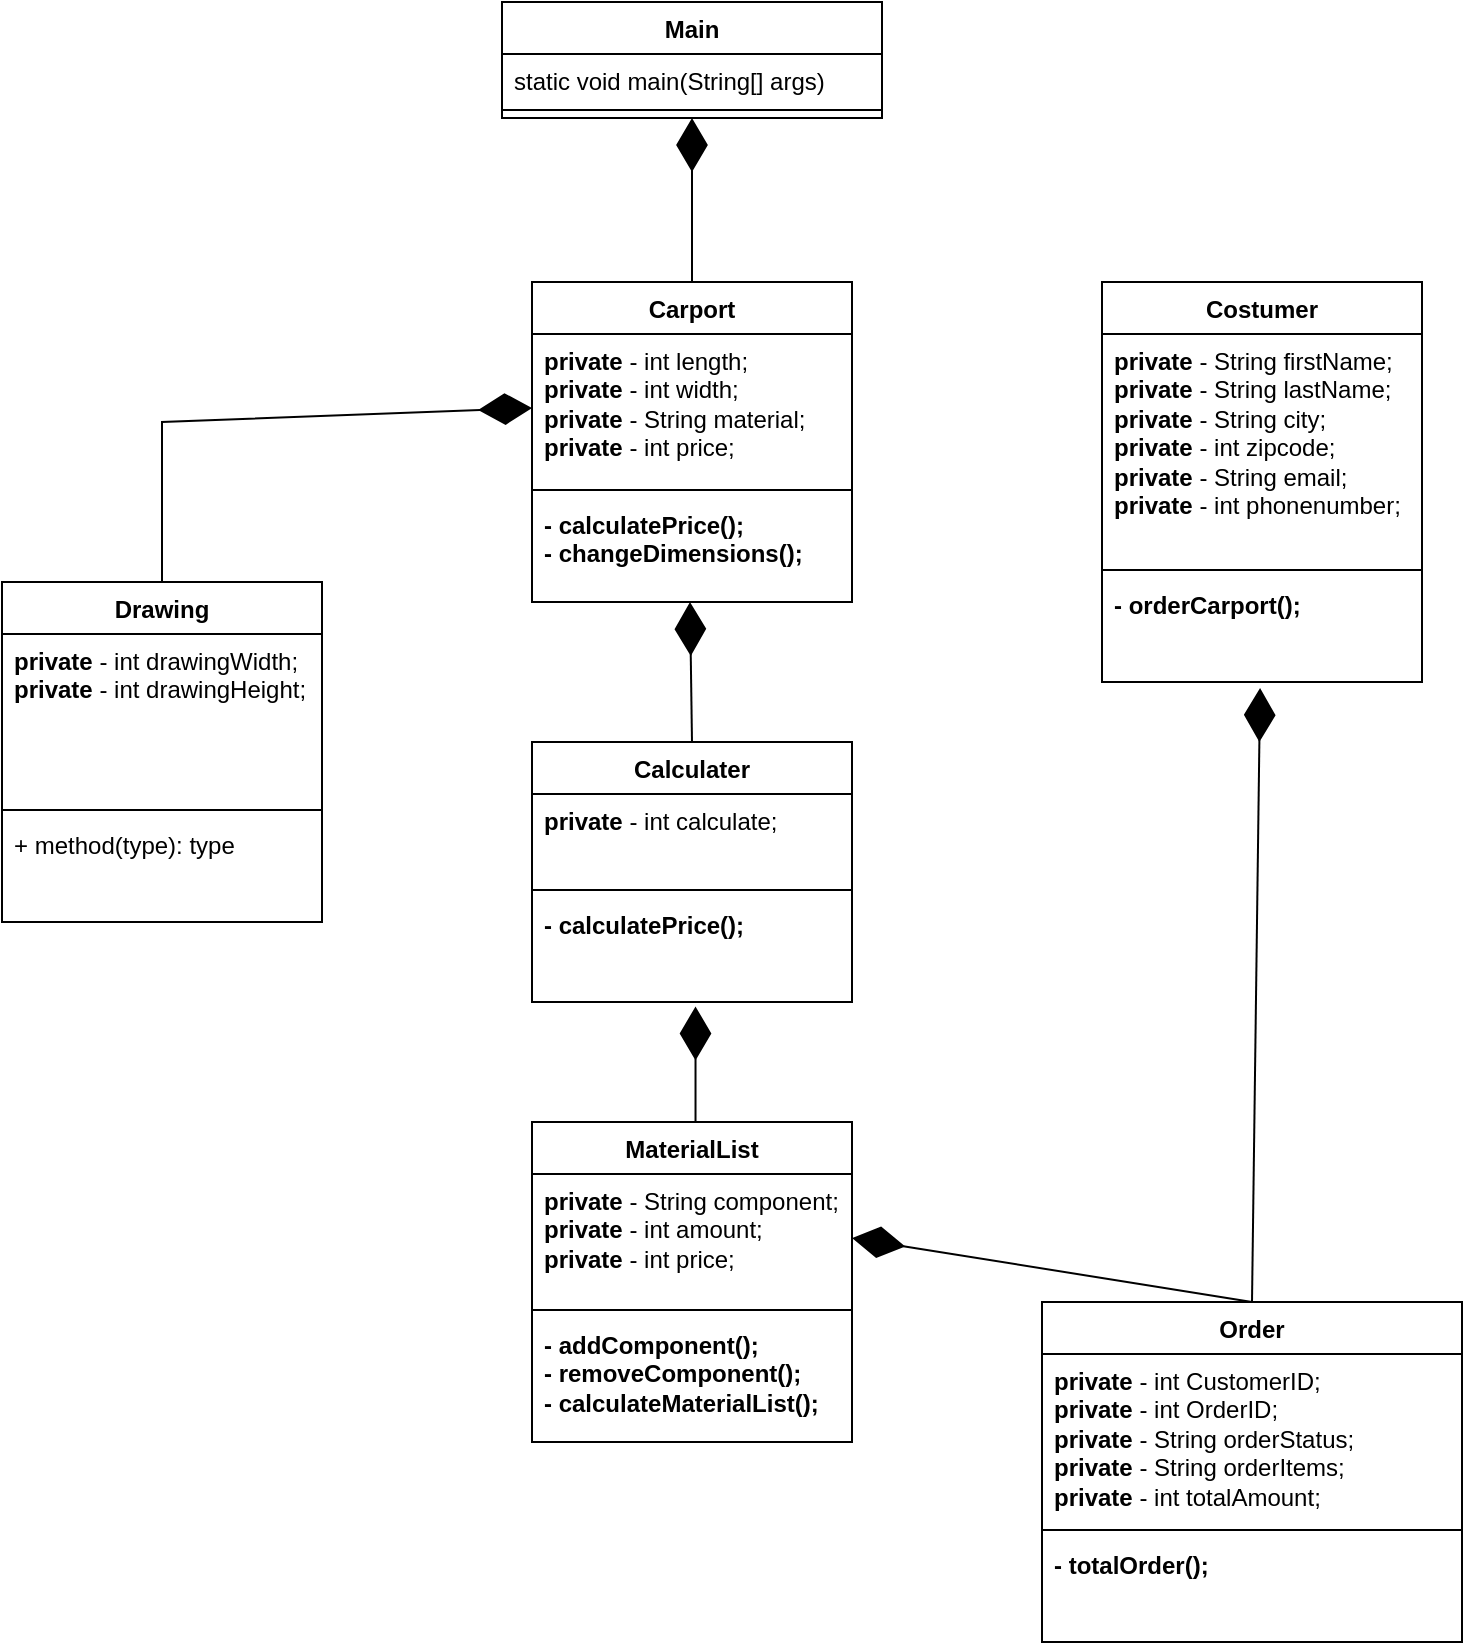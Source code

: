 <mxfile version="24.3.1" type="github">
  <diagram id="C5RBs43oDa-KdzZeNtuy" name="Page-1">
    <mxGraphModel dx="1969" dy="878" grid="1" gridSize="10" guides="1" tooltips="1" connect="1" arrows="1" fold="1" page="1" pageScale="1" pageWidth="827" pageHeight="1169" math="0" shadow="0">
      <root>
        <mxCell id="WIyWlLk6GJQsqaUBKTNV-0" />
        <mxCell id="WIyWlLk6GJQsqaUBKTNV-1" parent="WIyWlLk6GJQsqaUBKTNV-0" />
        <mxCell id="eHg_oszsOFh-baLFCK9L-24" value="Carport" style="swimlane;fontStyle=1;align=center;verticalAlign=top;childLayout=stackLayout;horizontal=1;startSize=26;horizontalStack=0;resizeParent=1;resizeParentMax=0;resizeLast=0;collapsible=1;marginBottom=0;whiteSpace=wrap;html=1;" vertex="1" parent="WIyWlLk6GJQsqaUBKTNV-1">
          <mxGeometry x="325" y="180" width="160" height="160" as="geometry" />
        </mxCell>
        <mxCell id="eHg_oszsOFh-baLFCK9L-25" value="&lt;div&gt;&lt;b&gt;private&lt;/b&gt; - int length;&lt;/div&gt;&lt;div&gt;&lt;div&gt;&lt;b&gt;private&lt;/b&gt; - int width;&lt;/div&gt;&lt;div&gt;&lt;div&gt;&lt;b&gt;private&lt;/b&gt; - String material;&lt;br&gt;&lt;/div&gt;&lt;div&gt;&lt;div&gt;&lt;b&gt;private&lt;/b&gt; - int price;&lt;/div&gt;&lt;div&gt;&lt;br&gt;&lt;/div&gt;&lt;/div&gt;&lt;/div&gt;&lt;/div&gt;&lt;div&gt;&lt;br&gt;&lt;/div&gt;" style="text;strokeColor=none;fillColor=none;align=left;verticalAlign=top;spacingLeft=4;spacingRight=4;overflow=hidden;rotatable=0;points=[[0,0.5],[1,0.5]];portConstraint=eastwest;whiteSpace=wrap;html=1;" vertex="1" parent="eHg_oszsOFh-baLFCK9L-24">
          <mxGeometry y="26" width="160" height="74" as="geometry" />
        </mxCell>
        <mxCell id="eHg_oszsOFh-baLFCK9L-26" value="" style="line;strokeWidth=1;fillColor=none;align=left;verticalAlign=middle;spacingTop=-1;spacingLeft=3;spacingRight=3;rotatable=0;labelPosition=right;points=[];portConstraint=eastwest;strokeColor=inherit;" vertex="1" parent="eHg_oszsOFh-baLFCK9L-24">
          <mxGeometry y="100" width="160" height="8" as="geometry" />
        </mxCell>
        <mxCell id="eHg_oszsOFh-baLFCK9L-27" value="&lt;div&gt;&lt;b&gt;- calculatePrice();&lt;/b&gt;&lt;/div&gt;&lt;div&gt;&lt;b&gt;- changeDimensions();&lt;br&gt;&lt;/b&gt;&lt;/div&gt;" style="text;strokeColor=none;fillColor=none;align=left;verticalAlign=top;spacingLeft=4;spacingRight=4;overflow=hidden;rotatable=0;points=[[0,0.5],[1,0.5]];portConstraint=eastwest;whiteSpace=wrap;html=1;" vertex="1" parent="eHg_oszsOFh-baLFCK9L-24">
          <mxGeometry y="108" width="160" height="52" as="geometry" />
        </mxCell>
        <mxCell id="eHg_oszsOFh-baLFCK9L-28" value="Costumer" style="swimlane;fontStyle=1;align=center;verticalAlign=top;childLayout=stackLayout;horizontal=1;startSize=26;horizontalStack=0;resizeParent=1;resizeParentMax=0;resizeLast=0;collapsible=1;marginBottom=0;whiteSpace=wrap;html=1;" vertex="1" parent="WIyWlLk6GJQsqaUBKTNV-1">
          <mxGeometry x="610" y="180" width="160" height="200" as="geometry" />
        </mxCell>
        <mxCell id="eHg_oszsOFh-baLFCK9L-29" value="&lt;div&gt;&lt;b&gt;private&lt;/b&gt; - String firstName;&lt;/div&gt;&lt;div&gt;&lt;div&gt;&lt;b&gt;private&lt;/b&gt; - String lastName;&lt;/div&gt;&lt;div&gt;&lt;div&gt;&lt;b&gt;private&lt;/b&gt; - String city;&lt;/div&gt;&lt;div&gt;&lt;b&gt;private&lt;/b&gt; - int zipcode;&lt;/div&gt;&lt;div&gt;&lt;div&gt;&lt;b&gt;private&lt;/b&gt; - String email;&lt;/div&gt;&lt;div&gt;&lt;b&gt;private&lt;/b&gt; - int phonenumber;&lt;br&gt;&lt;/div&gt;&lt;div&gt;&lt;br&gt;&lt;/div&gt;&lt;/div&gt;&lt;/div&gt;&lt;/div&gt;&lt;div&gt;&lt;br&gt;&lt;/div&gt;" style="text;strokeColor=none;fillColor=none;align=left;verticalAlign=top;spacingLeft=4;spacingRight=4;overflow=hidden;rotatable=0;points=[[0,0.5],[1,0.5]];portConstraint=eastwest;whiteSpace=wrap;html=1;" vertex="1" parent="eHg_oszsOFh-baLFCK9L-28">
          <mxGeometry y="26" width="160" height="114" as="geometry" />
        </mxCell>
        <mxCell id="eHg_oszsOFh-baLFCK9L-30" value="" style="line;strokeWidth=1;fillColor=none;align=left;verticalAlign=middle;spacingTop=-1;spacingLeft=3;spacingRight=3;rotatable=0;labelPosition=right;points=[];portConstraint=eastwest;strokeColor=inherit;" vertex="1" parent="eHg_oszsOFh-baLFCK9L-28">
          <mxGeometry y="140" width="160" height="8" as="geometry" />
        </mxCell>
        <mxCell id="eHg_oszsOFh-baLFCK9L-31" value="&lt;b&gt;- orderCarport();&lt;/b&gt;" style="text;strokeColor=none;fillColor=none;align=left;verticalAlign=top;spacingLeft=4;spacingRight=4;overflow=hidden;rotatable=0;points=[[0,0.5],[1,0.5]];portConstraint=eastwest;whiteSpace=wrap;html=1;" vertex="1" parent="eHg_oszsOFh-baLFCK9L-28">
          <mxGeometry y="148" width="160" height="52" as="geometry" />
        </mxCell>
        <mxCell id="eHg_oszsOFh-baLFCK9L-32" value="MaterialList" style="swimlane;fontStyle=1;align=center;verticalAlign=top;childLayout=stackLayout;horizontal=1;startSize=26;horizontalStack=0;resizeParent=1;resizeParentMax=0;resizeLast=0;collapsible=1;marginBottom=0;whiteSpace=wrap;html=1;" vertex="1" parent="WIyWlLk6GJQsqaUBKTNV-1">
          <mxGeometry x="325" y="600" width="160" height="160" as="geometry" />
        </mxCell>
        <mxCell id="eHg_oszsOFh-baLFCK9L-33" value="&lt;div&gt;&lt;b&gt;private&lt;/b&gt; - String component;&lt;/div&gt;&lt;div&gt;&lt;div&gt;&lt;b&gt;private&lt;/b&gt; - int amount;&lt;/div&gt;&lt;div&gt;&lt;div&gt;&lt;b&gt;private&lt;/b&gt; - int price;&lt;div&gt;&lt;br&gt;&lt;/div&gt;&lt;/div&gt;&lt;/div&gt;&lt;/div&gt;&lt;div&gt;&lt;br&gt;&lt;/div&gt;" style="text;strokeColor=none;fillColor=none;align=left;verticalAlign=top;spacingLeft=4;spacingRight=4;overflow=hidden;rotatable=0;points=[[0,0.5],[1,0.5]];portConstraint=eastwest;whiteSpace=wrap;html=1;" vertex="1" parent="eHg_oszsOFh-baLFCK9L-32">
          <mxGeometry y="26" width="160" height="64" as="geometry" />
        </mxCell>
        <mxCell id="eHg_oszsOFh-baLFCK9L-34" value="" style="line;strokeWidth=1;fillColor=none;align=left;verticalAlign=middle;spacingTop=-1;spacingLeft=3;spacingRight=3;rotatable=0;labelPosition=right;points=[];portConstraint=eastwest;strokeColor=inherit;" vertex="1" parent="eHg_oszsOFh-baLFCK9L-32">
          <mxGeometry y="90" width="160" height="8" as="geometry" />
        </mxCell>
        <mxCell id="eHg_oszsOFh-baLFCK9L-35" value="&lt;div&gt;&lt;b&gt;- addComponent();&lt;/b&gt;&lt;/div&gt;&lt;div&gt;&lt;b&gt;- removeComponent();&lt;/b&gt;&lt;/div&gt;&lt;div&gt;&lt;b&gt;- calculateMaterialList();&lt;br&gt;&lt;/b&gt;&lt;/div&gt;&lt;div&gt;&lt;b&gt;&lt;br&gt;&lt;br&gt;&lt;/b&gt;&lt;/div&gt;" style="text;strokeColor=none;fillColor=none;align=left;verticalAlign=top;spacingLeft=4;spacingRight=4;overflow=hidden;rotatable=0;points=[[0,0.5],[1,0.5]];portConstraint=eastwest;whiteSpace=wrap;html=1;" vertex="1" parent="eHg_oszsOFh-baLFCK9L-32">
          <mxGeometry y="98" width="160" height="62" as="geometry" />
        </mxCell>
        <mxCell id="eHg_oszsOFh-baLFCK9L-41" value="Calculater" style="swimlane;fontStyle=1;align=center;verticalAlign=top;childLayout=stackLayout;horizontal=1;startSize=26;horizontalStack=0;resizeParent=1;resizeParentMax=0;resizeLast=0;collapsible=1;marginBottom=0;whiteSpace=wrap;html=1;" vertex="1" parent="WIyWlLk6GJQsqaUBKTNV-1">
          <mxGeometry x="325" y="410" width="160" height="130" as="geometry" />
        </mxCell>
        <mxCell id="eHg_oszsOFh-baLFCK9L-42" value="&lt;div&gt;&lt;div&gt;&lt;b&gt;private&lt;/b&gt; - int calculate;&lt;/div&gt;&lt;/div&gt;&lt;div&gt;&lt;br&gt;&lt;/div&gt;" style="text;strokeColor=none;fillColor=none;align=left;verticalAlign=top;spacingLeft=4;spacingRight=4;overflow=hidden;rotatable=0;points=[[0,0.5],[1,0.5]];portConstraint=eastwest;whiteSpace=wrap;html=1;" vertex="1" parent="eHg_oszsOFh-baLFCK9L-41">
          <mxGeometry y="26" width="160" height="44" as="geometry" />
        </mxCell>
        <mxCell id="eHg_oszsOFh-baLFCK9L-43" value="" style="line;strokeWidth=1;fillColor=none;align=left;verticalAlign=middle;spacingTop=-1;spacingLeft=3;spacingRight=3;rotatable=0;labelPosition=right;points=[];portConstraint=eastwest;strokeColor=inherit;" vertex="1" parent="eHg_oszsOFh-baLFCK9L-41">
          <mxGeometry y="70" width="160" height="8" as="geometry" />
        </mxCell>
        <mxCell id="eHg_oszsOFh-baLFCK9L-44" value="&lt;b&gt;- calculatePrice();&lt;br&gt;&lt;/b&gt;" style="text;strokeColor=none;fillColor=none;align=left;verticalAlign=top;spacingLeft=4;spacingRight=4;overflow=hidden;rotatable=0;points=[[0,0.5],[1,0.5]];portConstraint=eastwest;whiteSpace=wrap;html=1;" vertex="1" parent="eHg_oszsOFh-baLFCK9L-41">
          <mxGeometry y="78" width="160" height="52" as="geometry" />
        </mxCell>
        <mxCell id="eHg_oszsOFh-baLFCK9L-49" value="Order" style="swimlane;fontStyle=1;align=center;verticalAlign=top;childLayout=stackLayout;horizontal=1;startSize=26;horizontalStack=0;resizeParent=1;resizeParentMax=0;resizeLast=0;collapsible=1;marginBottom=0;whiteSpace=wrap;html=1;" vertex="1" parent="WIyWlLk6GJQsqaUBKTNV-1">
          <mxGeometry x="580" y="690" width="210" height="170" as="geometry" />
        </mxCell>
        <mxCell id="eHg_oszsOFh-baLFCK9L-50" value="&lt;div&gt;&lt;div&gt;&lt;b&gt;private&lt;/b&gt; - int CustomerID;&lt;/div&gt;&lt;/div&gt;&lt;div&gt;&lt;div&gt;&lt;b&gt;private&lt;/b&gt; - int OrderID;&lt;/div&gt;&lt;div&gt;&lt;b&gt;private&lt;/b&gt; - String orderStatus;&lt;/div&gt;&lt;div&gt;&lt;b&gt;private&lt;/b&gt; - String orderItems;&lt;/div&gt;&lt;div&gt;&lt;b&gt;private&lt;/b&gt; - int totalAmount;&lt;/div&gt;&lt;/div&gt;" style="text;strokeColor=none;fillColor=none;align=left;verticalAlign=top;spacingLeft=4;spacingRight=4;overflow=hidden;rotatable=0;points=[[0,0.5],[1,0.5]];portConstraint=eastwest;whiteSpace=wrap;html=1;" vertex="1" parent="eHg_oszsOFh-baLFCK9L-49">
          <mxGeometry y="26" width="210" height="84" as="geometry" />
        </mxCell>
        <mxCell id="eHg_oszsOFh-baLFCK9L-51" value="" style="line;strokeWidth=1;fillColor=none;align=left;verticalAlign=middle;spacingTop=-1;spacingLeft=3;spacingRight=3;rotatable=0;labelPosition=right;points=[];portConstraint=eastwest;strokeColor=inherit;" vertex="1" parent="eHg_oszsOFh-baLFCK9L-49">
          <mxGeometry y="110" width="210" height="8" as="geometry" />
        </mxCell>
        <mxCell id="eHg_oszsOFh-baLFCK9L-52" value="&lt;div&gt;&lt;b&gt;- totalOrder();&lt;/b&gt;&lt;/div&gt;" style="text;strokeColor=none;fillColor=none;align=left;verticalAlign=top;spacingLeft=4;spacingRight=4;overflow=hidden;rotatable=0;points=[[0,0.5],[1,0.5]];portConstraint=eastwest;whiteSpace=wrap;html=1;" vertex="1" parent="eHg_oszsOFh-baLFCK9L-49">
          <mxGeometry y="118" width="210" height="52" as="geometry" />
        </mxCell>
        <mxCell id="eHg_oszsOFh-baLFCK9L-53" value="Drawing" style="swimlane;fontStyle=1;align=center;verticalAlign=top;childLayout=stackLayout;horizontal=1;startSize=26;horizontalStack=0;resizeParent=1;resizeParentMax=0;resizeLast=0;collapsible=1;marginBottom=0;whiteSpace=wrap;html=1;" vertex="1" parent="WIyWlLk6GJQsqaUBKTNV-1">
          <mxGeometry x="60" y="330" width="160" height="170" as="geometry" />
        </mxCell>
        <mxCell id="eHg_oszsOFh-baLFCK9L-54" value="&lt;div&gt;&lt;div&gt;&lt;b&gt;private&lt;/b&gt; - int drawingWidth;&lt;/div&gt;&lt;/div&gt;&lt;div&gt;&lt;div&gt;&lt;b&gt;private&lt;/b&gt; - int drawingHeight;&lt;br&gt;&lt;br&gt;&lt;/div&gt;&lt;/div&gt;" style="text;strokeColor=none;fillColor=none;align=left;verticalAlign=top;spacingLeft=4;spacingRight=4;overflow=hidden;rotatable=0;points=[[0,0.5],[1,0.5]];portConstraint=eastwest;whiteSpace=wrap;html=1;" vertex="1" parent="eHg_oszsOFh-baLFCK9L-53">
          <mxGeometry y="26" width="160" height="84" as="geometry" />
        </mxCell>
        <mxCell id="eHg_oszsOFh-baLFCK9L-55" value="" style="line;strokeWidth=1;fillColor=none;align=left;verticalAlign=middle;spacingTop=-1;spacingLeft=3;spacingRight=3;rotatable=0;labelPosition=right;points=[];portConstraint=eastwest;strokeColor=inherit;" vertex="1" parent="eHg_oszsOFh-baLFCK9L-53">
          <mxGeometry y="110" width="160" height="8" as="geometry" />
        </mxCell>
        <mxCell id="eHg_oszsOFh-baLFCK9L-56" value="+ method(type): type" style="text;strokeColor=none;fillColor=none;align=left;verticalAlign=top;spacingLeft=4;spacingRight=4;overflow=hidden;rotatable=0;points=[[0,0.5],[1,0.5]];portConstraint=eastwest;whiteSpace=wrap;html=1;" vertex="1" parent="eHg_oszsOFh-baLFCK9L-53">
          <mxGeometry y="118" width="160" height="52" as="geometry" />
        </mxCell>
        <mxCell id="eHg_oszsOFh-baLFCK9L-57" value="Main" style="swimlane;fontStyle=1;align=center;verticalAlign=top;childLayout=stackLayout;horizontal=1;startSize=26;horizontalStack=0;resizeParent=1;resizeParentMax=0;resizeLast=0;collapsible=1;marginBottom=0;whiteSpace=wrap;html=1;" vertex="1" parent="WIyWlLk6GJQsqaUBKTNV-1">
          <mxGeometry x="310" y="40" width="190" height="58" as="geometry" />
        </mxCell>
        <mxCell id="eHg_oszsOFh-baLFCK9L-58" value="static void main(String[] args)" style="text;strokeColor=none;fillColor=none;align=left;verticalAlign=top;spacingLeft=4;spacingRight=4;overflow=hidden;rotatable=0;points=[[0,0.5],[1,0.5]];portConstraint=eastwest;whiteSpace=wrap;html=1;" vertex="1" parent="eHg_oszsOFh-baLFCK9L-57">
          <mxGeometry y="26" width="190" height="24" as="geometry" />
        </mxCell>
        <mxCell id="eHg_oszsOFh-baLFCK9L-59" value="" style="line;strokeWidth=1;fillColor=none;align=left;verticalAlign=middle;spacingTop=-1;spacingLeft=3;spacingRight=3;rotatable=0;labelPosition=right;points=[];portConstraint=eastwest;strokeColor=inherit;" vertex="1" parent="eHg_oszsOFh-baLFCK9L-57">
          <mxGeometry y="50" width="190" height="8" as="geometry" />
        </mxCell>
        <mxCell id="eHg_oszsOFh-baLFCK9L-66" value="" style="endArrow=diamondThin;endFill=1;endSize=24;html=1;rounded=0;entryX=0.5;entryY=1;entryDx=0;entryDy=0;exitX=0.5;exitY=0;exitDx=0;exitDy=0;" edge="1" parent="WIyWlLk6GJQsqaUBKTNV-1" source="eHg_oszsOFh-baLFCK9L-24" target="eHg_oszsOFh-baLFCK9L-57">
          <mxGeometry width="160" relative="1" as="geometry">
            <mxPoint x="240" y="140" as="sourcePoint" />
            <mxPoint x="400" y="140" as="targetPoint" />
          </mxGeometry>
        </mxCell>
        <mxCell id="eHg_oszsOFh-baLFCK9L-68" value="" style="endArrow=diamondThin;endFill=1;endSize=24;html=1;rounded=0;exitX=0.5;exitY=0;exitDx=0;exitDy=0;entryX=0;entryY=0.5;entryDx=0;entryDy=0;" edge="1" parent="WIyWlLk6GJQsqaUBKTNV-1" source="eHg_oszsOFh-baLFCK9L-53" target="eHg_oszsOFh-baLFCK9L-25">
          <mxGeometry width="160" relative="1" as="geometry">
            <mxPoint x="395" y="450" as="sourcePoint" />
            <mxPoint x="270" y="250" as="targetPoint" />
            <Array as="points">
              <mxPoint x="140" y="250" />
            </Array>
          </mxGeometry>
        </mxCell>
        <mxCell id="eHg_oszsOFh-baLFCK9L-69" value="" style="endArrow=diamondThin;endFill=1;endSize=24;html=1;rounded=0;exitX=0.511;exitY=0;exitDx=0;exitDy=0;entryX=0.511;entryY=1.043;entryDx=0;entryDy=0;entryPerimeter=0;exitPerimeter=0;" edge="1" parent="WIyWlLk6GJQsqaUBKTNV-1" source="eHg_oszsOFh-baLFCK9L-32" target="eHg_oszsOFh-baLFCK9L-44">
          <mxGeometry width="160" relative="1" as="geometry">
            <mxPoint x="179.5" y="667" as="sourcePoint" />
            <mxPoint x="180" y="585" as="targetPoint" />
          </mxGeometry>
        </mxCell>
        <mxCell id="eHg_oszsOFh-baLFCK9L-70" value="" style="endArrow=diamondThin;endFill=1;endSize=24;html=1;rounded=0;exitX=0.5;exitY=0;exitDx=0;exitDy=0;entryX=0.494;entryY=1.058;entryDx=0;entryDy=0;entryPerimeter=0;" edge="1" parent="WIyWlLk6GJQsqaUBKTNV-1" source="eHg_oszsOFh-baLFCK9L-49" target="eHg_oszsOFh-baLFCK9L-31">
          <mxGeometry width="160" relative="1" as="geometry">
            <mxPoint x="690" y="500" as="sourcePoint" />
            <mxPoint x="689.5" y="390" as="targetPoint" />
          </mxGeometry>
        </mxCell>
        <mxCell id="eHg_oszsOFh-baLFCK9L-71" value="" style="endArrow=diamondThin;endFill=1;endSize=24;html=1;rounded=0;exitX=0.5;exitY=0;exitDx=0;exitDy=0;entryX=1;entryY=0.5;entryDx=0;entryDy=0;" edge="1" parent="WIyWlLk6GJQsqaUBKTNV-1" source="eHg_oszsOFh-baLFCK9L-49" target="eHg_oszsOFh-baLFCK9L-33">
          <mxGeometry width="160" relative="1" as="geometry">
            <mxPoint x="700" y="717" as="sourcePoint" />
            <mxPoint x="695.04" y="671.008" as="targetPoint" />
          </mxGeometry>
        </mxCell>
        <mxCell id="eHg_oszsOFh-baLFCK9L-72" value="" style="endArrow=diamondThin;endFill=1;endSize=24;html=1;rounded=0;exitX=0.5;exitY=0;exitDx=0;exitDy=0;" edge="1" parent="WIyWlLk6GJQsqaUBKTNV-1" source="eHg_oszsOFh-baLFCK9L-41">
          <mxGeometry width="160" relative="1" as="geometry">
            <mxPoint x="404.41" y="398" as="sourcePoint" />
            <mxPoint x="404" y="340" as="targetPoint" />
          </mxGeometry>
        </mxCell>
      </root>
    </mxGraphModel>
  </diagram>
</mxfile>
